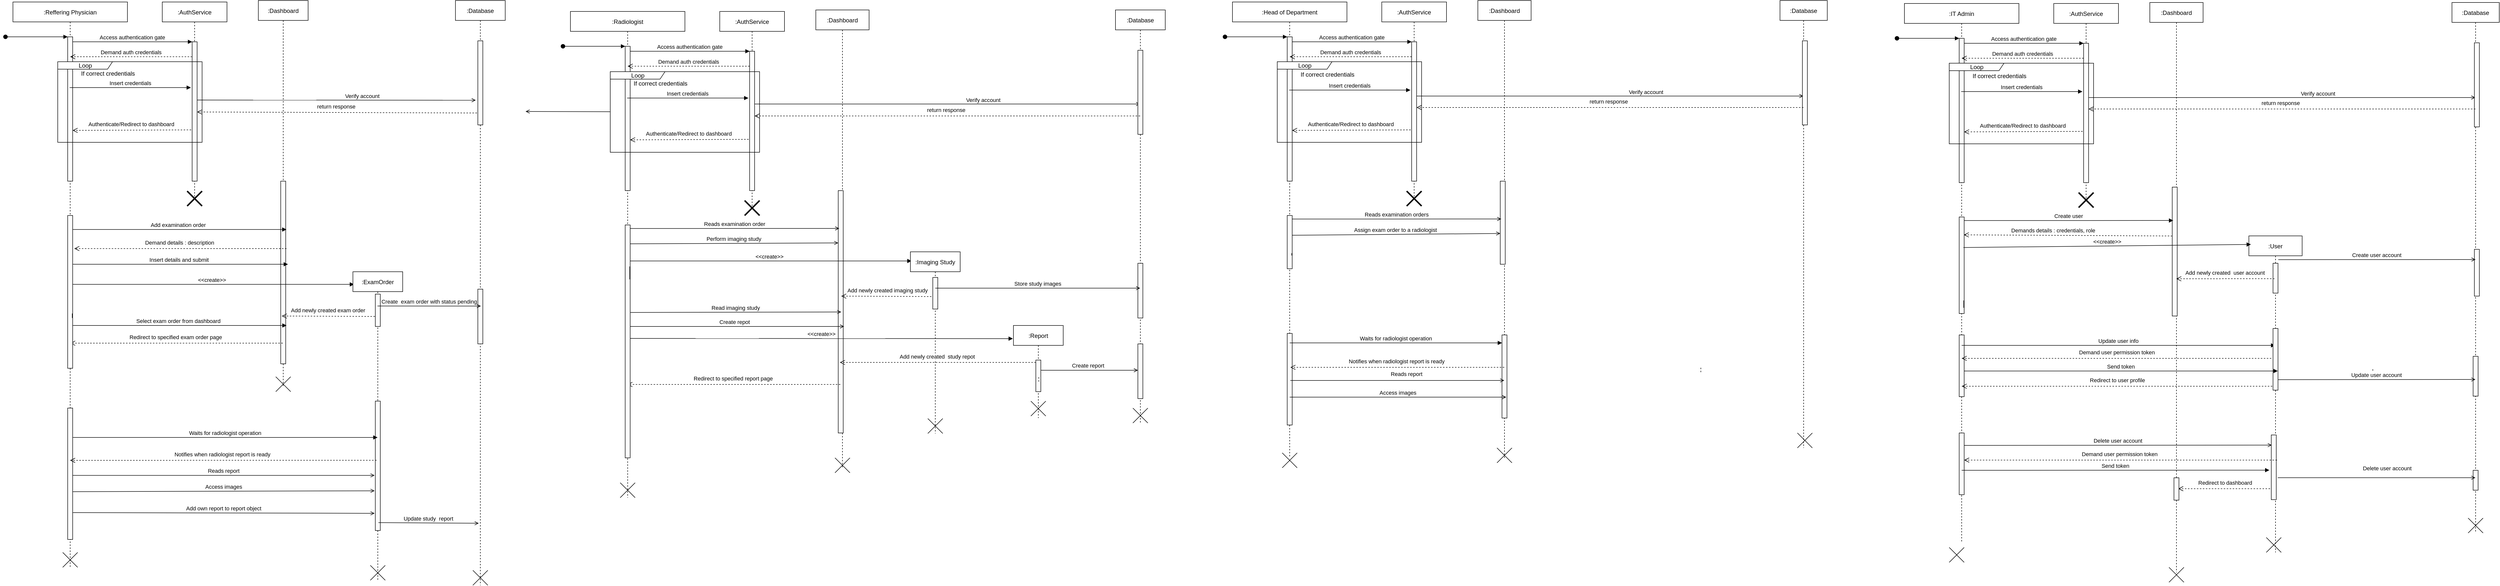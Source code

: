 <mxfile>
    <diagram id="kgpKYQtTHZ0yAKxKKP6v" name="Page-1">
        <mxGraphModel dx="2440" dy="694" grid="1" gridSize="10" guides="1" tooltips="1" connect="1" arrows="1" fold="1" page="1" pageScale="1" pageWidth="1200" pageHeight="1920" math="0" shadow="0">
            <root>
                <mxCell id="0"/>
                <mxCell id="1" parent="0"/>
                <mxCell id="63" value=":Reffering Physician" style="shape=umlLifeline;perimeter=lifelinePerimeter;container=1;collapsible=0;recursiveResize=0;rounded=0;shadow=0;strokeWidth=1;" parent="1" vertex="1">
                    <mxGeometry x="-1160" y="84" width="230" height="1136" as="geometry"/>
                </mxCell>
                <mxCell id="64" value="" style="points=[];perimeter=orthogonalPerimeter;rounded=0;shadow=0;strokeWidth=1;" parent="63" vertex="1">
                    <mxGeometry x="110" y="70" width="10" height="290" as="geometry"/>
                </mxCell>
                <mxCell id="65" value="" style="verticalAlign=bottom;startArrow=oval;endArrow=block;startSize=8;shadow=0;strokeWidth=1;" parent="63" target="64" edge="1">
                    <mxGeometry x="0.167" y="10" relative="1" as="geometry">
                        <mxPoint x="-15" y="70" as="sourcePoint"/>
                        <mxPoint as="offset"/>
                    </mxGeometry>
                </mxCell>
                <mxCell id="94" value="" style="points=[];perimeter=orthogonalPerimeter;rounded=0;shadow=0;strokeWidth=1;" parent="63" vertex="1">
                    <mxGeometry x="110" y="816" width="10" height="264" as="geometry"/>
                </mxCell>
                <mxCell id="106" value="" style="shape=umlDestroy;" parent="63" vertex="1">
                    <mxGeometry x="100" y="1106" width="30" height="30" as="geometry"/>
                </mxCell>
                <mxCell id="67" value=":AuthService" style="shape=umlLifeline;perimeter=lifelinePerimeter;container=1;collapsible=0;recursiveResize=0;rounded=0;shadow=0;strokeWidth=1;" parent="1" vertex="1">
                    <mxGeometry x="-860" y="84" width="130" height="400" as="geometry"/>
                </mxCell>
                <mxCell id="68" value="" style="points=[];perimeter=orthogonalPerimeter;rounded=0;shadow=0;strokeWidth=1;" parent="67" vertex="1">
                    <mxGeometry x="60" y="80" width="10" height="280" as="geometry"/>
                </mxCell>
                <mxCell id="69" value="Demand auth credentials" style="verticalAlign=bottom;endArrow=open;dashed=1;endSize=8;exitX=0;exitY=0.95;shadow=0;strokeWidth=1;" parent="67" target="63" edge="1">
                    <mxGeometry relative="1" as="geometry">
                        <mxPoint x="-115" y="110.0" as="targetPoint"/>
                        <mxPoint x="60" y="110.0" as="sourcePoint"/>
                    </mxGeometry>
                </mxCell>
                <mxCell id="70" value="Loop" style="shape=umlFrame;tabWidth=110;tabHeight=30;tabPosition=left;html=1;boundedLbl=1;labelInHeader=1;width=110;height=15;" parent="67" vertex="1">
                    <mxGeometry x="-210" y="120" width="290" height="162" as="geometry"/>
                </mxCell>
                <mxCell id="71" value="If correct credentials" style="text" parent="70" vertex="1">
                    <mxGeometry width="100" height="20" relative="1" as="geometry">
                        <mxPoint x="45" y="10" as="offset"/>
                    </mxGeometry>
                </mxCell>
                <mxCell id="72" value="" style="shape=umlDestroy;whiteSpace=wrap;html=1;strokeWidth=3;" parent="67" vertex="1">
                    <mxGeometry x="50" y="380" width="30" height="30" as="geometry"/>
                </mxCell>
                <mxCell id="73" value="Access authentication gate" style="verticalAlign=bottom;endArrow=block;entryX=0;entryY=0;shadow=0;strokeWidth=1;" parent="1" source="64" target="68" edge="1">
                    <mxGeometry relative="1" as="geometry">
                        <mxPoint x="-875" y="164" as="sourcePoint"/>
                    </mxGeometry>
                </mxCell>
                <mxCell id="74" value="Authenticate/Redirect to dashboard" style="verticalAlign=bottom;endArrow=open;dashed=1;endSize=8;exitX=0;exitY=0.95;shadow=0;strokeWidth=1;entryX=0.103;entryY=0.75;entryDx=0;entryDy=0;entryPerimeter=0;" parent="1" edge="1">
                    <mxGeometry x="0.006" y="-3" relative="1" as="geometry">
                        <mxPoint x="-1040.13" y="342" as="targetPoint"/>
                        <mxPoint x="-802" y="341.0" as="sourcePoint"/>
                        <mxPoint as="offset"/>
                    </mxGeometry>
                </mxCell>
                <mxCell id="75" value="Verify account" style="verticalAlign=bottom;endArrow=open;shadow=0;strokeWidth=1;endFill=0;entryX=0.407;entryY=0.145;entryDx=0;entryDy=0;entryPerimeter=0;" parent="1" edge="1">
                    <mxGeometry x="0.187" y="-1" relative="1" as="geometry">
                        <mxPoint x="-790" y="281.0" as="sourcePoint"/>
                        <mxPoint x="-230.3" y="281.375" as="targetPoint"/>
                        <mxPoint as="offset"/>
                    </mxGeometry>
                </mxCell>
                <mxCell id="76" value=":Dashboard" style="shape=umlLifeline;perimeter=lifelinePerimeter;container=1;collapsible=0;recursiveResize=0;rounded=0;shadow=0;strokeWidth=1;" parent="1" vertex="1">
                    <mxGeometry x="-667" y="81" width="100" height="774" as="geometry"/>
                </mxCell>
                <mxCell id="77" value="" style="points=[];perimeter=orthogonalPerimeter;rounded=0;shadow=0;strokeWidth=1;" parent="76" vertex="1">
                    <mxGeometry x="45" y="363" width="10" height="367" as="geometry"/>
                </mxCell>
                <mxCell id="78" value="" style="shape=umlDestroy;" parent="76" vertex="1">
                    <mxGeometry x="35" y="756" width="30" height="30" as="geometry"/>
                </mxCell>
                <mxCell id="79" value="Add examination order" style="verticalAlign=bottom;endArrow=block;shadow=0;strokeWidth=1;exitX=0.518;exitY=0.551;exitDx=0;exitDy=0;exitPerimeter=0;startArrow=none;" parent="1" edge="1">
                    <mxGeometry relative="1" as="geometry">
                        <mxPoint x="-1044.82" y="541.157" as="sourcePoint"/>
                        <mxPoint x="-610.5" y="541.157" as="targetPoint"/>
                    </mxGeometry>
                </mxCell>
                <mxCell id="80" value="Demand details : description" style="verticalAlign=bottom;endArrow=open;dashed=1;endSize=8;shadow=0;strokeWidth=1;entryX=0.536;entryY=0.627;entryDx=0;entryDy=0;entryPerimeter=0;" parent="1" edge="1">
                    <mxGeometry x="0.006" y="-3" relative="1" as="geometry">
                        <mxPoint x="-1036.72" y="579.49" as="targetPoint"/>
                        <mxPoint x="-610.5" y="579.49" as="sourcePoint"/>
                        <mxPoint as="offset"/>
                    </mxGeometry>
                </mxCell>
                <mxCell id="81" value="Insert details and submit" style="verticalAlign=bottom;endArrow=block;shadow=0;strokeWidth=1;" parent="1" edge="1">
                    <mxGeometry relative="1" as="geometry">
                        <mxPoint x="-1044.611" y="611" as="sourcePoint"/>
                        <mxPoint x="-607.5" y="611" as="targetPoint"/>
                    </mxGeometry>
                </mxCell>
                <mxCell id="82" value="Add newly created exam order" style="verticalAlign=bottom;endArrow=open;dashed=1;endSize=8;shadow=0;strokeWidth=1;exitX=0.442;exitY=0.116;exitDx=0;exitDy=0;exitPerimeter=0;" parent="1" edge="1">
                    <mxGeometry x="0.006" y="-3" relative="1" as="geometry">
                        <mxPoint x="-620" y="715" as="targetPoint"/>
                        <mxPoint x="-432.8" y="715.92" as="sourcePoint"/>
                        <mxPoint as="offset"/>
                    </mxGeometry>
                </mxCell>
                <mxCell id="84" value="&lt;&lt;create&gt;&gt;" style="verticalAlign=bottom;endArrow=block;shadow=0;strokeWidth=1;entryX=0.023;entryY=0.041;entryDx=0;entryDy=0;entryPerimeter=0;" parent="1" source="63" target="91" edge="1">
                    <mxGeometry relative="1" as="geometry">
                        <mxPoint x="-1010" y="652" as="sourcePoint"/>
                        <mxPoint x="-539.4" y="651.552" as="targetPoint"/>
                    </mxGeometry>
                </mxCell>
                <mxCell id="85" value="Select exam order from dashboard" style="verticalAlign=bottom;endArrow=block;shadow=0;strokeWidth=1;" parent="1" source="63" edge="1">
                    <mxGeometry relative="1" as="geometry">
                        <mxPoint x="-979.75" y="734" as="sourcePoint"/>
                        <mxPoint x="-610.25" y="734" as="targetPoint"/>
                    </mxGeometry>
                </mxCell>
                <mxCell id="87" value="Redirect to specified exam order page" style="verticalAlign=bottom;endArrow=open;dashed=1;endSize=8;shadow=0;strokeWidth=1;exitX=0.417;exitY=0.887;exitDx=0;exitDy=0;exitPerimeter=0;" parent="1" source="77" target="63" edge="1">
                    <mxGeometry x="0.006" y="-3" relative="1" as="geometry">
                        <mxPoint x="-984.95" y="771" as="targetPoint"/>
                        <mxPoint x="-609.05" y="771" as="sourcePoint"/>
                        <mxPoint as="offset"/>
                    </mxGeometry>
                </mxCell>
                <mxCell id="88" value="Insert credentials" style="verticalAlign=bottom;endArrow=block;entryX=0;entryY=0;shadow=0;strokeWidth=1;" parent="1" edge="1">
                    <mxGeometry relative="1" as="geometry">
                        <mxPoint x="-1046.038" y="255.998" as="sourcePoint"/>
                        <mxPoint x="-802.5" y="255.998" as="targetPoint"/>
                    </mxGeometry>
                </mxCell>
                <mxCell id="66" value="" style="points=[];perimeter=orthogonalPerimeter;rounded=0;shadow=0;strokeWidth=1;" parent="1" vertex="1">
                    <mxGeometry x="-1050" y="513" width="10" height="307" as="geometry"/>
                </mxCell>
                <mxCell id="90" value="" style="verticalAlign=bottom;endArrow=none;shadow=0;strokeWidth=1;exitX=0.518;exitY=0.551;exitDx=0;exitDy=0;exitPerimeter=0;" parent="1" source="63" target="66" edge="1">
                    <mxGeometry relative="1" as="geometry">
                        <mxPoint x="-1040.86" y="563.37" as="sourcePoint"/>
                        <mxPoint x="-610.5" y="563.37" as="targetPoint"/>
                    </mxGeometry>
                </mxCell>
                <mxCell id="91" value=":ExamOrder" style="shape=umlLifeline;perimeter=lifelinePerimeter;container=1;collapsible=0;recursiveResize=0;rounded=0;shadow=0;strokeWidth=1;" parent="1" vertex="1">
                    <mxGeometry x="-477" y="626" width="100" height="620" as="geometry"/>
                </mxCell>
                <mxCell id="92" value="" style="points=[];perimeter=orthogonalPerimeter;rounded=0;shadow=0;strokeWidth=1;" parent="91" vertex="1">
                    <mxGeometry x="45" y="260" width="10" height="260" as="geometry"/>
                </mxCell>
                <mxCell id="93" value="" style="shape=umlDestroy;" parent="91" vertex="1">
                    <mxGeometry x="35" y="590" width="30" height="30" as="geometry"/>
                </mxCell>
                <mxCell id="171" value="" style="points=[];perimeter=orthogonalPerimeter;rounded=0;shadow=0;strokeWidth=1;" parent="91" vertex="1">
                    <mxGeometry x="45" y="45" width="10" height="65" as="geometry"/>
                </mxCell>
                <mxCell id="95" value="Waits for radiologist operation" style="verticalAlign=bottom;endArrow=block;shadow=0;strokeWidth=1;" parent="1" target="91" edge="1">
                    <mxGeometry relative="1" as="geometry">
                        <mxPoint x="-1040.001" y="959" as="sourcePoint"/>
                        <mxPoint x="-602.89" y="959" as="targetPoint"/>
                    </mxGeometry>
                </mxCell>
                <mxCell id="96" value="Notifies when radiologist report is ready" style="verticalAlign=bottom;endArrow=open;dashed=1;endSize=8;shadow=0;strokeWidth=1;exitX=0.474;exitY=0.611;exitDx=0;exitDy=0;exitPerimeter=0;" parent="1" source="91" edge="1">
                    <mxGeometry x="0.006" y="-3" relative="1" as="geometry">
                        <mxPoint x="-1045.167" y="1005" as="targetPoint"/>
                        <mxPoint x="-490.5" y="1005" as="sourcePoint"/>
                        <mxPoint as="offset"/>
                    </mxGeometry>
                </mxCell>
                <mxCell id="97" value="Access images" style="verticalAlign=bottom;endArrow=open;shadow=0;strokeWidth=1;endFill=0;entryX=0.435;entryY=0.71;entryDx=0;entryDy=0;entryPerimeter=0;" parent="1" target="91" edge="1">
                    <mxGeometry relative="1" as="geometry">
                        <mxPoint x="-1040.001" y="1068" as="sourcePoint"/>
                        <mxPoint x="-490.5" y="1068" as="targetPoint"/>
                    </mxGeometry>
                </mxCell>
                <mxCell id="99" value="Reads report" style="verticalAlign=bottom;endArrow=open;shadow=0;strokeWidth=1;endFill=0;entryX=0.435;entryY=0.66;entryDx=0;entryDy=0;entryPerimeter=0;" parent="1" source="94" target="91" edge="1">
                    <mxGeometry relative="1" as="geometry">
                        <mxPoint x="-1035.001" y="1038" as="sourcePoint"/>
                        <mxPoint x="-485" y="1038" as="targetPoint"/>
                    </mxGeometry>
                </mxCell>
                <mxCell id="104" value="Add own report to report object" style="verticalAlign=bottom;endArrow=open;shadow=0;strokeWidth=1;endFill=0;entryX=0.435;entryY=0.783;entryDx=0;entryDy=0;entryPerimeter=0;" parent="1" target="91" edge="1">
                    <mxGeometry relative="1" as="geometry">
                        <mxPoint x="-1040" y="1110" as="sourcePoint"/>
                        <mxPoint x="-485" y="1110" as="targetPoint"/>
                    </mxGeometry>
                </mxCell>
                <mxCell id="107" value=":Database" style="shape=umlLifeline;perimeter=lifelinePerimeter;container=1;collapsible=0;recursiveResize=0;rounded=0;shadow=0;strokeWidth=1;" parent="1" vertex="1">
                    <mxGeometry x="-271" y="81" width="100" height="1175" as="geometry"/>
                </mxCell>
                <mxCell id="108" value="" style="points=[];perimeter=orthogonalPerimeter;rounded=0;shadow=0;strokeWidth=1;" parent="107" vertex="1">
                    <mxGeometry x="45" y="81" width="10" height="169" as="geometry"/>
                </mxCell>
                <mxCell id="110" value="" style="points=[];perimeter=orthogonalPerimeter;rounded=0;shadow=0;strokeWidth=1;" parent="107" vertex="1">
                    <mxGeometry x="45" y="580" width="10" height="110" as="geometry"/>
                </mxCell>
                <mxCell id="114" value="" style="shape=umlDestroy;" parent="107" vertex="1">
                    <mxGeometry x="35" y="1145" width="30" height="30" as="geometry"/>
                </mxCell>
                <mxCell id="109" value="return response" style="verticalAlign=bottom;endArrow=open;dashed=1;endSize=8;shadow=0;strokeWidth=1;exitX=0.431;exitY=0.166;exitDx=0;exitDy=0;exitPerimeter=0;" parent="1" edge="1">
                    <mxGeometry x="0.006" y="-3" relative="1" as="geometry">
                        <mxPoint x="-790" y="305" as="targetPoint"/>
                        <mxPoint x="-227.9" y="307.05" as="sourcePoint"/>
                        <mxPoint as="offset"/>
                    </mxGeometry>
                </mxCell>
                <mxCell id="111" value="Create  exam order with status pending" style="verticalAlign=bottom;endArrow=open;shadow=0;strokeWidth=1;startArrow=none;exitX=0.494;exitY=0.182;exitDx=0;exitDy=0;exitPerimeter=0;endFill=0;" parent="1" edge="1">
                    <mxGeometry relative="1" as="geometry">
                        <mxPoint x="-427.6" y="694.84" as="sourcePoint"/>
                        <mxPoint x="-220" y="695" as="targetPoint"/>
                    </mxGeometry>
                </mxCell>
                <mxCell id="113" value="Update study  report" style="verticalAlign=bottom;endArrow=open;shadow=0;strokeWidth=1;startArrow=none;exitX=0.632;exitY=0.939;exitDx=0;exitDy=0;exitPerimeter=0;endFill=0;entryX=0.467;entryY=0.894;entryDx=0;entryDy=0;entryPerimeter=0;" parent="1" source="92" target="107" edge="1">
                    <mxGeometry relative="1" as="geometry">
                        <mxPoint x="-420.0" y="1130" as="sourcePoint"/>
                        <mxPoint x="-212.4" y="1130.16" as="targetPoint"/>
                    </mxGeometry>
                </mxCell>
                <mxCell id="115" value=":Radiologist" style="shape=umlLifeline;perimeter=lifelinePerimeter;container=1;collapsible=0;recursiveResize=0;rounded=0;shadow=0;strokeWidth=1;" parent="1" vertex="1">
                    <mxGeometry x="-40" y="103" width="230" height="977" as="geometry"/>
                </mxCell>
                <mxCell id="116" value="" style="points=[];perimeter=orthogonalPerimeter;rounded=0;shadow=0;strokeWidth=1;" parent="115" vertex="1">
                    <mxGeometry x="110" y="70" width="10" height="290" as="geometry"/>
                </mxCell>
                <mxCell id="117" value="" style="verticalAlign=bottom;startArrow=oval;endArrow=block;startSize=8;shadow=0;strokeWidth=1;" parent="115" target="116" edge="1">
                    <mxGeometry x="0.167" y="10" relative="1" as="geometry">
                        <mxPoint x="-15" y="70" as="sourcePoint"/>
                        <mxPoint as="offset"/>
                    </mxGeometry>
                </mxCell>
                <mxCell id="119" value="" style="shape=umlDestroy;" parent="115" vertex="1">
                    <mxGeometry x="100" y="947" width="30" height="30" as="geometry"/>
                </mxCell>
                <mxCell id="120" value=":AuthService" style="shape=umlLifeline;perimeter=lifelinePerimeter;container=1;collapsible=0;recursiveResize=0;rounded=0;shadow=0;strokeWidth=1;" parent="1" vertex="1">
                    <mxGeometry x="260" y="103" width="130" height="400" as="geometry"/>
                </mxCell>
                <mxCell id="121" value="" style="points=[];perimeter=orthogonalPerimeter;rounded=0;shadow=0;strokeWidth=1;" parent="120" vertex="1">
                    <mxGeometry x="60" y="80" width="10" height="280" as="geometry"/>
                </mxCell>
                <mxCell id="122" value="Demand auth credentials" style="verticalAlign=bottom;endArrow=open;dashed=1;endSize=8;exitX=0;exitY=0.95;shadow=0;strokeWidth=1;" parent="120" target="115" edge="1">
                    <mxGeometry relative="1" as="geometry">
                        <mxPoint x="-115" y="110.0" as="targetPoint"/>
                        <mxPoint x="60" y="110.0" as="sourcePoint"/>
                    </mxGeometry>
                </mxCell>
                <mxCell id="123" value="Loop" style="shape=umlFrame;tabWidth=110;tabHeight=30;tabPosition=left;html=1;boundedLbl=1;labelInHeader=1;width=110;height=15;" parent="120" vertex="1">
                    <mxGeometry x="-220" y="121" width="300" height="162" as="geometry"/>
                </mxCell>
                <mxCell id="124" value="If correct credentials" style="text" parent="123" vertex="1">
                    <mxGeometry width="100" height="20" relative="1" as="geometry">
                        <mxPoint x="45" y="10" as="offset"/>
                    </mxGeometry>
                </mxCell>
                <mxCell id="125" value="" style="shape=umlDestroy;whiteSpace=wrap;html=1;strokeWidth=3;" parent="120" vertex="1">
                    <mxGeometry x="50" y="380" width="30" height="30" as="geometry"/>
                </mxCell>
                <mxCell id="126" value="Access authentication gate" style="verticalAlign=bottom;endArrow=block;entryX=0;entryY=0;shadow=0;strokeWidth=1;" parent="1" source="116" target="121" edge="1">
                    <mxGeometry relative="1" as="geometry">
                        <mxPoint x="245" y="183" as="sourcePoint"/>
                    </mxGeometry>
                </mxCell>
                <mxCell id="127" value="Authenticate/Redirect to dashboard" style="verticalAlign=bottom;endArrow=open;dashed=1;endSize=8;exitX=0;exitY=0.95;shadow=0;strokeWidth=1;entryX=0.103;entryY=0.75;entryDx=0;entryDy=0;entryPerimeter=0;" parent="1" edge="1">
                    <mxGeometry x="0.006" y="-3" relative="1" as="geometry">
                        <mxPoint x="79.87" y="361" as="targetPoint"/>
                        <mxPoint x="318" y="360.0" as="sourcePoint"/>
                        <mxPoint as="offset"/>
                    </mxGeometry>
                </mxCell>
                <mxCell id="128" value="Verify account" style="verticalAlign=bottom;endArrow=open;shadow=0;strokeWidth=1;endFill=0;" parent="1" edge="1">
                    <mxGeometry x="0.187" y="-1" relative="1" as="geometry">
                        <mxPoint x="330" y="289.0" as="sourcePoint"/>
                        <mxPoint x="1104.5" y="289.0" as="targetPoint"/>
                        <mxPoint as="offset"/>
                    </mxGeometry>
                </mxCell>
                <mxCell id="129" value=":Dashboard" style="shape=umlLifeline;perimeter=lifelinePerimeter;container=1;collapsible=0;recursiveResize=0;rounded=0;shadow=0;strokeWidth=1;" parent="1" vertex="1">
                    <mxGeometry x="453" y="100" width="107" height="920" as="geometry"/>
                </mxCell>
                <mxCell id="130" value="" style="points=[];perimeter=orthogonalPerimeter;rounded=0;shadow=0;strokeWidth=1;" parent="129" vertex="1">
                    <mxGeometry x="45" y="363" width="10" height="487" as="geometry"/>
                </mxCell>
                <mxCell id="157" value="Perform imaging study" style="verticalAlign=bottom;endArrow=open;shadow=0;strokeWidth=1;exitX=0.847;exitY=0.081;exitDx=0;exitDy=0;exitPerimeter=0;startArrow=none;endFill=0;" parent="129" source="140" edge="1">
                    <mxGeometry relative="1" as="geometry">
                        <mxPoint x="-389.32" y="468.157" as="sourcePoint"/>
                        <mxPoint x="45" y="468.157" as="targetPoint"/>
                    </mxGeometry>
                </mxCell>
                <mxCell id="132" value="Reads examination order" style="verticalAlign=bottom;endArrow=open;shadow=0;strokeWidth=1;exitX=0.518;exitY=0.551;exitDx=0;exitDy=0;exitPerimeter=0;startArrow=none;endFill=0;" parent="1" edge="1">
                    <mxGeometry relative="1" as="geometry">
                        <mxPoint x="80.0" y="539.157" as="sourcePoint"/>
                        <mxPoint x="500" y="539" as="targetPoint"/>
                    </mxGeometry>
                </mxCell>
                <mxCell id="134" value="Read imaging study" style="verticalAlign=bottom;endArrow=open;shadow=0;strokeWidth=1;entryX=0.51;entryY=0.695;entryDx=0;entryDy=0;entryPerimeter=0;exitX=1.067;exitY=0.348;exitDx=0;exitDy=0;exitPerimeter=0;endFill=0;" parent="1" edge="1">
                    <mxGeometry relative="1" as="geometry">
                        <mxPoint x="80.67" y="707.836" as="sourcePoint"/>
                        <mxPoint x="504.0" y="706.93" as="targetPoint"/>
                    </mxGeometry>
                </mxCell>
                <mxCell id="135" value="Add newly created imaging study" style="verticalAlign=bottom;endArrow=open;dashed=1;endSize=8;shadow=0;strokeWidth=1;exitX=0.442;exitY=0.116;exitDx=0;exitDy=0;exitPerimeter=0;" parent="1" edge="1">
                    <mxGeometry x="0.006" y="-3" relative="1" as="geometry">
                        <mxPoint x="504" y="675" as="targetPoint"/>
                        <mxPoint x="691.2" y="675.92" as="sourcePoint"/>
                        <mxPoint as="offset"/>
                    </mxGeometry>
                </mxCell>
                <mxCell id="136" value="&lt;&lt;create&gt;&gt;" style="verticalAlign=bottom;endArrow=block;shadow=0;strokeWidth=1;entryX=0.023;entryY=0.041;entryDx=0;entryDy=0;entryPerimeter=0;" parent="1" edge="1">
                    <mxGeometry relative="1" as="geometry">
                        <mxPoint x="74.5" y="604.42" as="sourcePoint"/>
                        <mxPoint x="645.3" y="604.42" as="targetPoint"/>
                    </mxGeometry>
                </mxCell>
                <mxCell id="137" value="Create repot" style="verticalAlign=bottom;endArrow=open;shadow=0;strokeWidth=1;endFill=0;" parent="1" edge="1">
                    <mxGeometry relative="1" as="geometry">
                        <mxPoint x="70" y="736" as="sourcePoint"/>
                        <mxPoint x="509.75" y="736" as="targetPoint"/>
                    </mxGeometry>
                </mxCell>
                <mxCell id="138" value="Redirect to specified report page" style="verticalAlign=bottom;endArrow=open;dashed=1;endSize=8;shadow=0;strokeWidth=1;exitX=0.417;exitY=0.887;exitDx=0;exitDy=0;exitPerimeter=0;" parent="1" edge="1">
                    <mxGeometry x="0.006" y="-3" relative="1" as="geometry">
                        <mxPoint x="74.324" y="852.529" as="targetPoint"/>
                        <mxPoint x="502.17" y="852.529" as="sourcePoint"/>
                        <mxPoint as="offset"/>
                    </mxGeometry>
                </mxCell>
                <mxCell id="139" value="Insert credentials" style="verticalAlign=bottom;endArrow=block;entryX=0;entryY=0;shadow=0;strokeWidth=1;" parent="1" edge="1">
                    <mxGeometry relative="1" as="geometry">
                        <mxPoint x="74.071" y="276.998" as="sourcePoint"/>
                        <mxPoint x="317.5" y="276.998" as="targetPoint"/>
                    </mxGeometry>
                </mxCell>
                <mxCell id="140" value="" style="points=[];perimeter=orthogonalPerimeter;rounded=0;shadow=0;strokeWidth=1;" parent="1" vertex="1">
                    <mxGeometry x="70" y="532" width="10" height="468" as="geometry"/>
                </mxCell>
                <mxCell id="141" value="" style="verticalAlign=bottom;endArrow=none;shadow=0;strokeWidth=1;exitX=0.518;exitY=0.551;exitDx=0;exitDy=0;exitPerimeter=0;" parent="1" source="115" target="140" edge="1">
                    <mxGeometry relative="1" as="geometry">
                        <mxPoint x="79.14" y="582.37" as="sourcePoint"/>
                        <mxPoint x="509.5" y="582.37" as="targetPoint"/>
                    </mxGeometry>
                </mxCell>
                <mxCell id="142" value=":Imaging Study" style="shape=umlLifeline;perimeter=lifelinePerimeter;container=1;collapsible=0;recursiveResize=0;rounded=0;shadow=0;strokeWidth=1;" parent="1" vertex="1">
                    <mxGeometry x="643" y="586" width="100" height="365" as="geometry"/>
                </mxCell>
                <mxCell id="172" value="" style="points=[];perimeter=orthogonalPerimeter;rounded=0;shadow=0;strokeWidth=1;" parent="142" vertex="1">
                    <mxGeometry x="45" y="51.5" width="10" height="63.5" as="geometry"/>
                </mxCell>
                <mxCell id="177" value="" style="shape=umlDestroy;" parent="142" vertex="1">
                    <mxGeometry x="35" y="335" width="30" height="30" as="geometry"/>
                </mxCell>
                <mxCell id="150" value=":Database" style="shape=umlLifeline;perimeter=lifelinePerimeter;container=1;collapsible=0;recursiveResize=0;rounded=0;shadow=0;strokeWidth=1;" parent="1" vertex="1">
                    <mxGeometry x="1055" y="100" width="100" height="830" as="geometry"/>
                </mxCell>
                <mxCell id="151" value="" style="points=[];perimeter=orthogonalPerimeter;rounded=0;shadow=0;strokeWidth=1;" parent="150" vertex="1">
                    <mxGeometry x="45" y="81" width="10" height="169" as="geometry"/>
                </mxCell>
                <mxCell id="152" value="" style="points=[];perimeter=orthogonalPerimeter;rounded=0;shadow=0;strokeWidth=1;" parent="150" vertex="1">
                    <mxGeometry x="45" y="509" width="10" height="110" as="geometry"/>
                </mxCell>
                <mxCell id="153" value="" style="shape=umlDestroy;" parent="150" vertex="1">
                    <mxGeometry x="35" y="800" width="30" height="30" as="geometry"/>
                </mxCell>
                <mxCell id="154" value="return response" style="verticalAlign=bottom;endArrow=open;dashed=1;endSize=8;shadow=0;strokeWidth=1;" parent="1" edge="1">
                    <mxGeometry x="0.006" y="-3" relative="1" as="geometry">
                        <mxPoint x="330" y="313" as="targetPoint"/>
                        <mxPoint x="1104.5" y="313" as="sourcePoint"/>
                        <mxPoint as="offset"/>
                    </mxGeometry>
                </mxCell>
                <mxCell id="155" value="Store study images" style="verticalAlign=bottom;endArrow=open;shadow=0;strokeWidth=1;startArrow=none;endFill=0;" parent="1" target="150" edge="1">
                    <mxGeometry relative="1" as="geometry">
                        <mxPoint x="693" y="659" as="sourcePoint"/>
                        <mxPoint x="900" y="656" as="targetPoint"/>
                    </mxGeometry>
                </mxCell>
                <mxCell id="158" value=":Report" style="shape=umlLifeline;perimeter=lifelinePerimeter;container=1;collapsible=0;recursiveResize=0;rounded=0;shadow=0;strokeWidth=1;" parent="1" vertex="1">
                    <mxGeometry x="850" y="734" width="100" height="186" as="geometry"/>
                </mxCell>
                <mxCell id="160" value="" style="shape=umlDestroy;" parent="158" vertex="1">
                    <mxGeometry x="35" y="152" width="30" height="30" as="geometry"/>
                </mxCell>
                <mxCell id="161" value="&lt;&lt;create&gt;&gt;" style="verticalAlign=bottom;endArrow=block;shadow=0;strokeWidth=1;entryX=-0.012;entryY=0.033;entryDx=0;entryDy=0;entryPerimeter=0;" parent="1" edge="1">
                    <mxGeometry relative="1" as="geometry">
                        <mxPoint x="80" y="760" as="sourcePoint"/>
                        <mxPoint x="848.8" y="760.46" as="targetPoint"/>
                    </mxGeometry>
                </mxCell>
                <mxCell id="162" value="Create report" style="verticalAlign=bottom;endArrow=open;shadow=0;strokeWidth=1;startArrow=none;endFill=0;entryX=0.478;entryY=0.476;entryDx=0;entryDy=0;entryPerimeter=0;" parent="1" source="163" edge="1">
                    <mxGeometry x="1" y="-105" relative="1" as="geometry">
                        <mxPoint x="900" y="823" as="sourcePoint"/>
                        <mxPoint x="1105.2" y="823.46" as="targetPoint"/>
                        <mxPoint as="offset"/>
                    </mxGeometry>
                </mxCell>
                <mxCell id="163" value="" style="points=[];perimeter=orthogonalPerimeter;rounded=0;shadow=0;strokeWidth=1;" parent="1" vertex="1">
                    <mxGeometry x="1100" y="771" width="10" height="110" as="geometry"/>
                </mxCell>
                <mxCell id="164" value="" style="verticalAlign=bottom;endArrow=open;shadow=0;strokeWidth=1;startArrow=none;endFill=0;" parent="1" edge="1">
                    <mxGeometry relative="1" as="geometry">
                        <mxPoint x="900" y="824" as="sourcePoint"/>
                        <mxPoint x="1100" y="824" as="targetPoint"/>
                    </mxGeometry>
                </mxCell>
                <mxCell id="168" value="Add newly created  study repot" style="verticalAlign=bottom;endArrow=open;dashed=1;endSize=8;shadow=0;strokeWidth=1;startArrow=none;entryX=0.338;entryY=0.709;entryDx=0;entryDy=0;entryPerimeter=0;" parent="1" source="174" target="130" edge="1">
                    <mxGeometry x="0.006" y="-3" relative="1" as="geometry">
                        <mxPoint x="700" y="837.82" as="targetPoint"/>
                        <mxPoint x="901" y="837.82" as="sourcePoint"/>
                        <mxPoint as="offset"/>
                    </mxGeometry>
                </mxCell>
                <mxCell id="174" value="" style="points=[];perimeter=orthogonalPerimeter;rounded=0;shadow=0;strokeWidth=1;" parent="1" vertex="1">
                    <mxGeometry x="895" y="803.5" width="10" height="63.5" as="geometry"/>
                </mxCell>
                <mxCell id="175" value="" style="verticalAlign=bottom;endArrow=none;dashed=1;endSize=8;shadow=0;strokeWidth=1;" parent="1" target="174" edge="1">
                    <mxGeometry x="0.006" y="-3" relative="1" as="geometry">
                        <mxPoint x="700" y="837.82" as="targetPoint"/>
                        <mxPoint x="901" y="837.82" as="sourcePoint"/>
                        <mxPoint as="offset"/>
                    </mxGeometry>
                </mxCell>
                <mxCell id="131" value="" style="shape=umlDestroy;" parent="1" vertex="1">
                    <mxGeometry x="491.5" y="1000" width="30" height="30" as="geometry"/>
                </mxCell>
                <mxCell id="178" value=":Head of Department" style="shape=umlLifeline;perimeter=lifelinePerimeter;container=1;collapsible=0;recursiveResize=0;rounded=0;shadow=0;strokeWidth=1;" parent="1" vertex="1">
                    <mxGeometry x="1290" y="84" width="230" height="916" as="geometry"/>
                </mxCell>
                <mxCell id="179" value="" style="points=[];perimeter=orthogonalPerimeter;rounded=0;shadow=0;strokeWidth=1;" parent="178" vertex="1">
                    <mxGeometry x="110" y="70" width="10" height="290" as="geometry"/>
                </mxCell>
                <mxCell id="180" value="" style="verticalAlign=bottom;startArrow=oval;endArrow=block;startSize=8;shadow=0;strokeWidth=1;" parent="178" target="179" edge="1">
                    <mxGeometry x="0.167" y="10" relative="1" as="geometry">
                        <mxPoint x="-15" y="70" as="sourcePoint"/>
                        <mxPoint as="offset"/>
                    </mxGeometry>
                </mxCell>
                <mxCell id="229" value="" style="points=[];perimeter=orthogonalPerimeter;rounded=0;shadow=0;strokeWidth=1;" parent="178" vertex="1">
                    <mxGeometry x="110" y="666" width="10" height="184" as="geometry"/>
                </mxCell>
                <mxCell id="182" value=":AuthService" style="shape=umlLifeline;perimeter=lifelinePerimeter;container=1;collapsible=0;recursiveResize=0;rounded=0;shadow=0;strokeWidth=1;" parent="1" vertex="1">
                    <mxGeometry x="1590" y="84" width="130" height="400" as="geometry"/>
                </mxCell>
                <mxCell id="183" value="" style="points=[];perimeter=orthogonalPerimeter;rounded=0;shadow=0;strokeWidth=1;" parent="182" vertex="1">
                    <mxGeometry x="60" y="80" width="10" height="280" as="geometry"/>
                </mxCell>
                <mxCell id="184" value="Demand auth credentials" style="verticalAlign=bottom;endArrow=open;dashed=1;endSize=8;exitX=0;exitY=0.95;shadow=0;strokeWidth=1;" parent="182" target="178" edge="1">
                    <mxGeometry relative="1" as="geometry">
                        <mxPoint x="-115" y="110.0" as="targetPoint"/>
                        <mxPoint x="60" y="110.0" as="sourcePoint"/>
                    </mxGeometry>
                </mxCell>
                <mxCell id="185" value="Loop" style="shape=umlFrame;tabWidth=110;tabHeight=30;tabPosition=left;html=1;boundedLbl=1;labelInHeader=1;width=110;height=15;" parent="182" vertex="1">
                    <mxGeometry x="-210" y="120" width="290" height="162" as="geometry"/>
                </mxCell>
                <mxCell id="186" value="If correct credentials" style="text" parent="185" vertex="1">
                    <mxGeometry width="100" height="20" relative="1" as="geometry">
                        <mxPoint x="45" y="12" as="offset"/>
                    </mxGeometry>
                </mxCell>
                <mxCell id="187" value="" style="shape=umlDestroy;whiteSpace=wrap;html=1;strokeWidth=3;" parent="182" vertex="1">
                    <mxGeometry x="50" y="380" width="30" height="30" as="geometry"/>
                </mxCell>
                <mxCell id="188" value="Access authentication gate" style="verticalAlign=bottom;endArrow=block;entryX=0;entryY=0;shadow=0;strokeWidth=1;" parent="1" source="179" target="183" edge="1">
                    <mxGeometry relative="1" as="geometry">
                        <mxPoint x="1575" y="164" as="sourcePoint"/>
                    </mxGeometry>
                </mxCell>
                <mxCell id="189" value="Authenticate/Redirect to dashboard" style="verticalAlign=bottom;endArrow=open;dashed=1;endSize=8;exitX=0;exitY=0.95;shadow=0;strokeWidth=1;entryX=0.103;entryY=0.75;entryDx=0;entryDy=0;entryPerimeter=0;" parent="1" edge="1">
                    <mxGeometry x="0.006" y="-3" relative="1" as="geometry">
                        <mxPoint x="1409.87" y="342" as="targetPoint"/>
                        <mxPoint x="1648" y="341.0" as="sourcePoint"/>
                        <mxPoint as="offset"/>
                    </mxGeometry>
                </mxCell>
                <mxCell id="190" value="Verify account" style="verticalAlign=bottom;endArrow=open;shadow=0;strokeWidth=1;endFill=0;" parent="1" edge="1">
                    <mxGeometry x="0.187" y="-1" relative="1" as="geometry">
                        <mxPoint x="1660" y="273.0" as="sourcePoint"/>
                        <mxPoint x="2437" y="273.0" as="targetPoint"/>
                        <mxPoint as="offset"/>
                    </mxGeometry>
                </mxCell>
                <mxCell id="191" value=":Dashboard" style="shape=umlLifeline;perimeter=lifelinePerimeter;container=1;collapsible=0;recursiveResize=0;rounded=0;shadow=0;strokeWidth=1;" parent="1" vertex="1">
                    <mxGeometry x="1783" y="81" width="107" height="919" as="geometry"/>
                </mxCell>
                <mxCell id="192" value="" style="points=[];perimeter=orthogonalPerimeter;rounded=0;shadow=0;strokeWidth=1;" parent="191" vertex="1">
                    <mxGeometry x="45" y="363" width="10" height="167" as="geometry"/>
                </mxCell>
                <mxCell id="193" value="Assign exam order to a radiologist" style="verticalAlign=bottom;endArrow=open;shadow=0;strokeWidth=1;exitX=0.766;exitY=0.371;exitDx=0;exitDy=0;exitPerimeter=0;startArrow=none;endFill=0;" parent="191" source="201" edge="1">
                    <mxGeometry relative="1" as="geometry">
                        <mxPoint x="-389.32" y="468.157" as="sourcePoint"/>
                        <mxPoint x="45" y="468.157" as="targetPoint"/>
                    </mxGeometry>
                </mxCell>
                <mxCell id="278" value="" style="points=[];perimeter=orthogonalPerimeter;rounded=0;shadow=0;strokeWidth=1;" vertex="1" parent="191">
                    <mxGeometry x="48.5" y="672" width="10" height="167" as="geometry"/>
                </mxCell>
                <mxCell id="224" value="Waits for radiologist operation" style="verticalAlign=bottom;endArrow=block;shadow=0;strokeWidth=1;" parent="191" edge="1" source="178">
                    <mxGeometry relative="1" as="geometry">
                        <mxPoint x="-346.5" y="679" as="sourcePoint"/>
                        <mxPoint x="48.5" y="688" as="targetPoint"/>
                    </mxGeometry>
                </mxCell>
                <mxCell id="194" value="Reads examination orders" style="verticalAlign=bottom;endArrow=open;shadow=0;strokeWidth=1;exitX=0.518;exitY=0.551;exitDx=0;exitDy=0;exitPerimeter=0;startArrow=none;endFill=0;" parent="1" edge="1">
                    <mxGeometry relative="1" as="geometry">
                        <mxPoint x="1410.0" y="520.157" as="sourcePoint"/>
                        <mxPoint x="1830" y="520" as="targetPoint"/>
                    </mxGeometry>
                </mxCell>
                <mxCell id="200" value="Insert credentials" style="verticalAlign=bottom;endArrow=block;entryX=0;entryY=0;shadow=0;strokeWidth=1;" parent="1" edge="1">
                    <mxGeometry relative="1" as="geometry">
                        <mxPoint x="1404.071" y="260.998" as="sourcePoint"/>
                        <mxPoint x="1647.5" y="260.998" as="targetPoint"/>
                    </mxGeometry>
                </mxCell>
                <mxCell id="201" value="" style="points=[];perimeter=orthogonalPerimeter;rounded=0;shadow=0;strokeWidth=1;" parent="1" vertex="1">
                    <mxGeometry x="1400" y="513" width="10" height="107" as="geometry"/>
                </mxCell>
                <mxCell id="202" value="" style="verticalAlign=bottom;endArrow=none;shadow=0;strokeWidth=1;exitX=0.518;exitY=0.551;exitDx=0;exitDy=0;exitPerimeter=0;" parent="1" source="178" target="201" edge="1">
                    <mxGeometry relative="1" as="geometry">
                        <mxPoint x="1409.14" y="563.37" as="sourcePoint"/>
                        <mxPoint x="1839.5" y="563.37" as="targetPoint"/>
                    </mxGeometry>
                </mxCell>
                <mxCell id="206" value=":Database" style="shape=umlLifeline;perimeter=lifelinePerimeter;container=1;collapsible=0;recursiveResize=0;rounded=0;shadow=0;strokeWidth=1;" parent="1" vertex="1">
                    <mxGeometry x="2390" y="81" width="95" height="899" as="geometry"/>
                </mxCell>
                <mxCell id="207" value="" style="points=[];perimeter=orthogonalPerimeter;rounded=0;shadow=0;strokeWidth=1;" parent="206" vertex="1">
                    <mxGeometry x="45" y="81" width="10" height="169" as="geometry"/>
                </mxCell>
                <mxCell id="209" value="" style="shape=umlDestroy;" parent="206" vertex="1">
                    <mxGeometry x="35" y="869" width="30" height="30" as="geometry"/>
                </mxCell>
                <mxCell id="210" value="return response" style="verticalAlign=bottom;endArrow=open;dashed=1;endSize=8;shadow=0;strokeWidth=1;" parent="1" edge="1">
                    <mxGeometry x="0.006" y="-3" relative="1" as="geometry">
                        <mxPoint x="1660" y="296" as="targetPoint"/>
                        <mxPoint x="2437" y="296" as="sourcePoint"/>
                        <mxPoint as="offset"/>
                    </mxGeometry>
                </mxCell>
                <mxCell id="220" value="" style="verticalAlign=bottom;endArrow=none;dashed=1;endSize=8;shadow=0;strokeWidth=1;" parent="1" edge="1">
                    <mxGeometry x="0.006" y="-3" relative="1" as="geometry">
                        <mxPoint x="2231" y="829.1" as="targetPoint"/>
                        <mxPoint x="2231.0" y="818.82" as="sourcePoint"/>
                        <mxPoint as="offset"/>
                    </mxGeometry>
                </mxCell>
                <mxCell id="225" value="Notifies when radiologist report is ready" style="verticalAlign=bottom;endArrow=open;dashed=1;endSize=8;shadow=0;strokeWidth=1;entryX=0.645;entryY=0.37;entryDx=0;entryDy=0;entryPerimeter=0;" parent="1" target="229" edge="1" source="191">
                    <mxGeometry x="0.006" y="-3" relative="1" as="geometry">
                        <mxPoint x="1414.833" y="817.0" as="targetPoint"/>
                        <mxPoint x="1800" y="818" as="sourcePoint"/>
                        <mxPoint as="offset"/>
                    </mxGeometry>
                </mxCell>
                <mxCell id="226" value="Access images" style="verticalAlign=bottom;endArrow=open;shadow=0;strokeWidth=1;endFill=0;" parent="1" edge="1">
                    <mxGeometry relative="1" as="geometry">
                        <mxPoint x="1405" y="878" as="sourcePoint"/>
                        <mxPoint x="1840" y="878" as="targetPoint"/>
                    </mxGeometry>
                </mxCell>
                <mxCell id="227" value="Reads report" style="verticalAlign=bottom;endArrow=open;shadow=0;strokeWidth=1;endFill=0;startArrow=none;exitX=0.506;exitY=0.828;exitDx=0;exitDy=0;exitPerimeter=0;" parent="1" edge="1">
                    <mxGeometry x="0.088" y="4" relative="1" as="geometry">
                        <mxPoint x="1406.38" y="844.448" as="sourcePoint"/>
                        <mxPoint x="1836" y="844.448" as="targetPoint"/>
                        <mxPoint as="offset"/>
                    </mxGeometry>
                </mxCell>
                <mxCell id="181" value="" style="shape=umlDestroy;" parent="1" vertex="1">
                    <mxGeometry x="1390" y="990" width="30" height="30" as="geometry"/>
                </mxCell>
                <mxCell id="221" value="" style="shape=umlDestroy;" parent="1" vertex="1">
                    <mxGeometry x="1821.5" y="980" width="30" height="30" as="geometry"/>
                </mxCell>
                <mxCell id="231" value="" style="edgeStyle=none;html=1;endArrow=open;endFill=0;" parent="1" source="123" edge="1">
                    <mxGeometry relative="1" as="geometry">
                        <mxPoint x="-130" y="304" as="targetPoint"/>
                    </mxGeometry>
                </mxCell>
                <mxCell id="232" value=":IT Admin" style="shape=umlLifeline;perimeter=lifelinePerimeter;container=1;collapsible=0;recursiveResize=0;rounded=0;shadow=0;strokeWidth=1;" parent="1" vertex="1">
                    <mxGeometry x="2640" y="87" width="230" height="1083" as="geometry"/>
                </mxCell>
                <mxCell id="233" value="" style="points=[];perimeter=orthogonalPerimeter;rounded=0;shadow=0;strokeWidth=1;" parent="232" vertex="1">
                    <mxGeometry x="110" y="70" width="10" height="290" as="geometry"/>
                </mxCell>
                <mxCell id="234" value="" style="verticalAlign=bottom;startArrow=oval;endArrow=block;startSize=8;shadow=0;strokeWidth=1;" parent="232" target="233" edge="1">
                    <mxGeometry x="0.167" y="10" relative="1" as="geometry">
                        <mxPoint x="-15" y="70" as="sourcePoint"/>
                        <mxPoint as="offset"/>
                    </mxGeometry>
                </mxCell>
                <mxCell id="235" value="" style="points=[];perimeter=orthogonalPerimeter;rounded=0;shadow=0;strokeWidth=1;" parent="232" vertex="1">
                    <mxGeometry x="110" y="666" width="10" height="124" as="geometry"/>
                </mxCell>
                <mxCell id="289" value="" style="points=[];perimeter=orthogonalPerimeter;rounded=0;shadow=0;strokeWidth=1;" vertex="1" parent="232">
                    <mxGeometry x="110" y="863" width="10" height="124" as="geometry"/>
                </mxCell>
                <mxCell id="236" value=":AuthService" style="shape=umlLifeline;perimeter=lifelinePerimeter;container=1;collapsible=0;recursiveResize=0;rounded=0;shadow=0;strokeWidth=1;" parent="1" vertex="1">
                    <mxGeometry x="2940" y="87" width="130" height="400" as="geometry"/>
                </mxCell>
                <mxCell id="237" value="" style="points=[];perimeter=orthogonalPerimeter;rounded=0;shadow=0;strokeWidth=1;" parent="236" vertex="1">
                    <mxGeometry x="60" y="80" width="10" height="280" as="geometry"/>
                </mxCell>
                <mxCell id="238" value="Demand auth credentials" style="verticalAlign=bottom;endArrow=open;dashed=1;endSize=8;exitX=0;exitY=0.95;shadow=0;strokeWidth=1;" parent="236" target="232" edge="1">
                    <mxGeometry relative="1" as="geometry">
                        <mxPoint x="-115" y="110.0" as="targetPoint"/>
                        <mxPoint x="60" y="110.0" as="sourcePoint"/>
                    </mxGeometry>
                </mxCell>
                <mxCell id="239" value="Loop" style="shape=umlFrame;tabWidth=110;tabHeight=30;tabPosition=left;html=1;boundedLbl=1;labelInHeader=1;width=110;height=15;" parent="236" vertex="1">
                    <mxGeometry x="-210" y="120" width="290" height="162" as="geometry"/>
                </mxCell>
                <mxCell id="240" value="If correct credentials" style="text" parent="239" vertex="1">
                    <mxGeometry width="100" height="20" relative="1" as="geometry">
                        <mxPoint x="45" y="12" as="offset"/>
                    </mxGeometry>
                </mxCell>
                <mxCell id="241" value="" style="shape=umlDestroy;whiteSpace=wrap;html=1;strokeWidth=3;" parent="236" vertex="1">
                    <mxGeometry x="50" y="380" width="30" height="30" as="geometry"/>
                </mxCell>
                <mxCell id="242" value="Access authentication gate" style="verticalAlign=bottom;endArrow=block;entryX=0;entryY=0;shadow=0;strokeWidth=1;" parent="1" source="233" target="237" edge="1">
                    <mxGeometry relative="1" as="geometry">
                        <mxPoint x="2925" y="167" as="sourcePoint"/>
                    </mxGeometry>
                </mxCell>
                <mxCell id="243" value="Authenticate/Redirect to dashboard" style="verticalAlign=bottom;endArrow=open;dashed=1;endSize=8;exitX=0;exitY=0.95;shadow=0;strokeWidth=1;entryX=0.103;entryY=0.75;entryDx=0;entryDy=0;entryPerimeter=0;" parent="1" edge="1">
                    <mxGeometry x="0.006" y="-3" relative="1" as="geometry">
                        <mxPoint x="2759.87" y="345" as="targetPoint"/>
                        <mxPoint x="2998" y="344.0" as="sourcePoint"/>
                        <mxPoint as="offset"/>
                    </mxGeometry>
                </mxCell>
                <mxCell id="244" value="Verify account" style="verticalAlign=bottom;endArrow=open;shadow=0;strokeWidth=1;endFill=0;" parent="1" edge="1">
                    <mxGeometry x="0.187" y="-1" relative="1" as="geometry">
                        <mxPoint x="3010" y="276.0" as="sourcePoint"/>
                        <mxPoint x="3787" y="276.0" as="targetPoint"/>
                        <mxPoint as="offset"/>
                    </mxGeometry>
                </mxCell>
                <mxCell id="245" value=":Dashboard" style="shape=umlLifeline;perimeter=lifelinePerimeter;container=1;collapsible=0;recursiveResize=0;rounded=0;shadow=0;strokeWidth=1;" parent="1" vertex="1">
                    <mxGeometry x="3133" y="85" width="107" height="1145" as="geometry"/>
                </mxCell>
                <mxCell id="246" value="" style="points=[];perimeter=orthogonalPerimeter;rounded=0;shadow=0;strokeWidth=1;" parent="245" vertex="1">
                    <mxGeometry x="45" y="371" width="10" height="259" as="geometry"/>
                </mxCell>
                <mxCell id="270" value="Demands details : credentials, role" style="verticalAlign=bottom;endArrow=open;dashed=1;endSize=8;shadow=0;strokeWidth=1;entryX=0.922;entryY=0.185;entryDx=0;entryDy=0;entryPerimeter=0;" edge="1" parent="245" target="250">
                    <mxGeometry x="0.141" y="-1" relative="1" as="geometry">
                        <mxPoint x="-388.55" y="469.29" as="targetPoint"/>
                        <mxPoint x="45" y="469.21" as="sourcePoint"/>
                        <mxPoint as="offset"/>
                    </mxGeometry>
                </mxCell>
                <mxCell id="262" value="" style="shape=umlDestroy;" parent="245" vertex="1">
                    <mxGeometry x="38.5" y="1135" width="30" height="30" as="geometry"/>
                </mxCell>
                <mxCell id="284" value="Demand user permission token" style="verticalAlign=bottom;endArrow=open;dashed=1;endSize=8;shadow=0;strokeWidth=1;" edge="1" parent="245" target="232">
                    <mxGeometry x="0.006" y="-3" relative="1" as="geometry">
                        <mxPoint x="55.0" y="715.0" as="targetPoint"/>
                        <mxPoint x="250.0" y="715.08" as="sourcePoint"/>
                        <mxPoint as="offset"/>
                    </mxGeometry>
                </mxCell>
                <mxCell id="293" value="Redirect to dashboard" style="verticalAlign=bottom;endArrow=open;dashed=1;endSize=8;shadow=0;strokeWidth=1;" edge="1" parent="245">
                    <mxGeometry x="0.006" y="-3" relative="1" as="geometry">
                        <mxPoint x="57" y="977" as="targetPoint"/>
                        <mxPoint x="247.5" y="977.0" as="sourcePoint"/>
                        <mxPoint as="offset"/>
                    </mxGeometry>
                </mxCell>
                <mxCell id="294" value="" style="points=[];perimeter=orthogonalPerimeter;rounded=0;shadow=0;strokeWidth=1;" vertex="1" parent="245">
                    <mxGeometry x="48.5" y="955" width="10" height="45" as="geometry"/>
                </mxCell>
                <mxCell id="248" value="Create user" style="verticalAlign=bottom;endArrow=block;shadow=0;strokeWidth=1;exitX=0.518;exitY=0.551;exitDx=0;exitDy=0;exitPerimeter=0;startArrow=none;endFill=1;" parent="1" edge="1">
                    <mxGeometry relative="1" as="geometry">
                        <mxPoint x="2760" y="523.157" as="sourcePoint"/>
                        <mxPoint x="3180" y="523" as="targetPoint"/>
                    </mxGeometry>
                </mxCell>
                <mxCell id="249" value="Insert credentials" style="verticalAlign=bottom;endArrow=block;entryX=0;entryY=0;shadow=0;strokeWidth=1;" parent="1" edge="1">
                    <mxGeometry relative="1" as="geometry">
                        <mxPoint x="2754.071" y="263.998" as="sourcePoint"/>
                        <mxPoint x="2997.5" y="263.998" as="targetPoint"/>
                    </mxGeometry>
                </mxCell>
                <mxCell id="250" value="" style="points=[];perimeter=orthogonalPerimeter;rounded=0;shadow=0;strokeWidth=1;" parent="1" vertex="1">
                    <mxGeometry x="2750" y="516" width="10" height="194" as="geometry"/>
                </mxCell>
                <mxCell id="251" value="" style="verticalAlign=bottom;endArrow=none;shadow=0;strokeWidth=1;exitX=0.518;exitY=0.551;exitDx=0;exitDy=0;exitPerimeter=0;" parent="1" source="232" target="250" edge="1">
                    <mxGeometry relative="1" as="geometry">
                        <mxPoint x="2759.14" y="566.37" as="sourcePoint"/>
                        <mxPoint x="3189.5" y="566.37" as="targetPoint"/>
                    </mxGeometry>
                </mxCell>
                <mxCell id="252" value=":Database" style="shape=umlLifeline;perimeter=lifelinePerimeter;container=1;collapsible=0;recursiveResize=0;rounded=0;shadow=0;strokeWidth=1;" parent="1" vertex="1">
                    <mxGeometry x="3740" y="85" width="95" height="1066" as="geometry"/>
                </mxCell>
                <mxCell id="253" value="" style="points=[];perimeter=orthogonalPerimeter;rounded=0;shadow=0;strokeWidth=1;" parent="252" vertex="1">
                    <mxGeometry x="45" y="81" width="10" height="169" as="geometry"/>
                </mxCell>
                <mxCell id="272" value="" style="points=[];perimeter=orthogonalPerimeter;rounded=0;shadow=0;strokeWidth=1;" vertex="1" parent="252">
                    <mxGeometry x="45" y="496" width="10" height="94" as="geometry"/>
                </mxCell>
                <mxCell id="282" value="" style="points=[];perimeter=orthogonalPerimeter;rounded=0;shadow=0;strokeWidth=1;" vertex="1" parent="252">
                    <mxGeometry x="42.5" y="711" width="10" height="80" as="geometry"/>
                </mxCell>
                <mxCell id="254" value="" style="shape=umlDestroy;" parent="252" vertex="1">
                    <mxGeometry x="32.5" y="1036" width="30" height="30" as="geometry"/>
                </mxCell>
                <mxCell id="299" value="" style="points=[];perimeter=orthogonalPerimeter;rounded=0;shadow=0;strokeWidth=1;" vertex="1" parent="252">
                    <mxGeometry x="42.5" y="940" width="10" height="40" as="geometry"/>
                </mxCell>
                <mxCell id="255" value="return response" style="verticalAlign=bottom;endArrow=open;dashed=1;endSize=8;shadow=0;strokeWidth=1;" parent="1" edge="1">
                    <mxGeometry x="0.006" y="-3" relative="1" as="geometry">
                        <mxPoint x="3010" y="299.0" as="targetPoint"/>
                        <mxPoint x="3787" y="299.0" as="sourcePoint"/>
                        <mxPoint as="offset"/>
                    </mxGeometry>
                </mxCell>
                <mxCell id="256" value="" style="verticalAlign=bottom;endArrow=none;dashed=1;endSize=8;shadow=0;strokeWidth=1;" parent="1" edge="1">
                    <mxGeometry x="0.006" y="-3" relative="1" as="geometry">
                        <mxPoint x="3581" y="832.1" as="targetPoint"/>
                        <mxPoint x="3581" y="821.82" as="sourcePoint"/>
                        <mxPoint as="offset"/>
                    </mxGeometry>
                </mxCell>
                <mxCell id="257" value="Update user info" style="verticalAlign=bottom;endArrow=block;shadow=0;strokeWidth=1;" parent="1" edge="1" target="266">
                    <mxGeometry relative="1" as="geometry">
                        <mxPoint x="2755" y="774" as="sourcePoint"/>
                        <mxPoint x="3190" y="774" as="targetPoint"/>
                    </mxGeometry>
                </mxCell>
                <mxCell id="258" value="Redirect to user profile" style="verticalAlign=bottom;endArrow=open;dashed=1;endSize=8;shadow=0;strokeWidth=1;" parent="1" target="232" edge="1">
                    <mxGeometry x="0.006" y="-3" relative="1" as="geometry">
                        <mxPoint x="3190" y="856" as="targetPoint"/>
                        <mxPoint x="3385.0" y="856.08" as="sourcePoint"/>
                        <mxPoint as="offset"/>
                    </mxGeometry>
                </mxCell>
                <mxCell id="259" value="Delete user account" style="verticalAlign=bottom;endArrow=open;shadow=0;strokeWidth=1;endFill=0;entryX=0.098;entryY=0.157;entryDx=0;entryDy=0;entryPerimeter=0;" parent="1" edge="1" target="267">
                    <mxGeometry relative="1" as="geometry">
                        <mxPoint x="2760" y="975" as="sourcePoint"/>
                        <mxPoint x="3360" y="975" as="targetPoint"/>
                    </mxGeometry>
                </mxCell>
                <mxCell id="261" value="" style="shape=umlDestroy;" parent="1" vertex="1">
                    <mxGeometry x="2730" y="1180" width="30" height="30" as="geometry"/>
                </mxCell>
                <mxCell id="266" value=":User" style="shape=umlLifeline;perimeter=lifelinePerimeter;container=1;collapsible=0;recursiveResize=0;rounded=0;shadow=0;strokeWidth=1;" vertex="1" parent="1">
                    <mxGeometry x="3332" y="554" width="107" height="636" as="geometry"/>
                </mxCell>
                <mxCell id="267" value="" style="points=[];perimeter=orthogonalPerimeter;rounded=0;shadow=0;strokeWidth=1;" vertex="1" parent="266">
                    <mxGeometry x="45" y="400" width="10" height="130" as="geometry"/>
                </mxCell>
                <mxCell id="273" value="" style="points=[];perimeter=orthogonalPerimeter;rounded=0;shadow=0;strokeWidth=1;" vertex="1" parent="266">
                    <mxGeometry x="48.5" y="55" width="10" height="60" as="geometry"/>
                </mxCell>
                <mxCell id="277" value="" style="points=[];perimeter=orthogonalPerimeter;rounded=0;shadow=0;strokeWidth=1;" vertex="1" parent="266">
                    <mxGeometry x="48.5" y="186" width="10" height="124" as="geometry"/>
                </mxCell>
                <mxCell id="295" value="" style="shape=umlDestroy;" vertex="1" parent="266">
                    <mxGeometry x="35" y="606" width="30" height="30" as="geometry"/>
                </mxCell>
                <mxCell id="269" value="&lt;&lt;create&gt;&gt;" style="verticalAlign=bottom;endArrow=block;shadow=0;strokeWidth=1;entryX=0.038;entryY=0.027;entryDx=0;entryDy=0;entryPerimeter=0;exitX=0.853;exitY=0.293;exitDx=0;exitDy=0;exitPerimeter=0;" edge="1" parent="1" target="266">
                    <mxGeometry relative="1" as="geometry">
                        <mxPoint x="2758.53" y="577.351" as="sourcePoint"/>
                        <mxPoint x="3275.934" y="578.489" as="targetPoint"/>
                    </mxGeometry>
                </mxCell>
                <mxCell id="271" value="Create user account" style="verticalAlign=bottom;endArrow=open;shadow=0;strokeWidth=1;startArrow=none;endFill=0;entryX=0.234;entryY=0.218;entryDx=0;entryDy=0;entryPerimeter=0;exitX=0.552;exitY=0.075;exitDx=0;exitDy=0;exitPerimeter=0;" edge="1" parent="1" source="266" target="272">
                    <mxGeometry relative="1" as="geometry">
                        <mxPoint x="3350" y="623" as="sourcePoint"/>
                        <mxPoint x="3788.11" y="622.503" as="targetPoint"/>
                    </mxGeometry>
                </mxCell>
                <mxCell id="275" value="Add newly created  user account" style="verticalAlign=bottom;endArrow=open;dashed=1;endSize=8;shadow=0;strokeWidth=1;entryX=0.805;entryY=0.711;entryDx=0;entryDy=0;entryPerimeter=0;exitX=0.277;exitY=0.516;exitDx=0;exitDy=0;exitPerimeter=0;" edge="1" parent="1" source="273" target="246">
                    <mxGeometry x="0.006" y="-3" relative="1" as="geometry">
                        <mxPoint x="3217" y="638.44" as="targetPoint"/>
                        <mxPoint x="3377" y="638.44" as="sourcePoint"/>
                        <mxPoint as="offset"/>
                    </mxGeometry>
                </mxCell>
                <mxCell id="283" value="Update user account" style="verticalAlign=bottom;endArrow=open;shadow=0;strokeWidth=1;startArrow=none;endFill=0;entryX=0.311;entryY=0.287;entryDx=0;entryDy=0;entryPerimeter=0;exitX=0.552;exitY=0.075;exitDx=0;exitDy=0;exitPerimeter=0;" edge="1" parent="1">
                    <mxGeometry relative="1" as="geometry">
                        <mxPoint x="3390.004" y="842.925" as="sourcePoint"/>
                        <mxPoint x="3787.05" y="842.503" as="targetPoint"/>
                    </mxGeometry>
                </mxCell>
                <mxCell id="290" value="Send token" style="verticalAlign=bottom;endArrow=block;shadow=0;strokeWidth=1;" edge="1" parent="1">
                    <mxGeometry relative="1" as="geometry">
                        <mxPoint x="2760.0" y="825.44" as="sourcePoint"/>
                        <mxPoint x="3390.0" y="825.44" as="targetPoint"/>
                    </mxGeometry>
                </mxCell>
                <mxCell id="291" value="Demand user permission token" style="verticalAlign=bottom;endArrow=open;dashed=1;endSize=8;shadow=0;strokeWidth=1;" edge="1" parent="1">
                    <mxGeometry x="0.006" y="-3" relative="1" as="geometry">
                        <mxPoint x="2760" y="1004.5" as="targetPoint"/>
                        <mxPoint x="3388.5" y="1004.5" as="sourcePoint"/>
                        <mxPoint as="offset"/>
                    </mxGeometry>
                </mxCell>
                <mxCell id="292" value="Send token" style="verticalAlign=bottom;endArrow=block;shadow=0;strokeWidth=1;entryX=-0.383;entryY=0.544;entryDx=0;entryDy=0;entryPerimeter=0;" edge="1" parent="1" target="267">
                    <mxGeometry relative="1" as="geometry">
                        <mxPoint x="2755" y="1025" as="sourcePoint"/>
                        <mxPoint x="3400.0" y="1030" as="targetPoint"/>
                    </mxGeometry>
                </mxCell>
                <mxCell id="300" value="Delete user account" style="verticalAlign=bottom;endArrow=open;shadow=0;strokeWidth=1;startArrow=none;endFill=0;exitX=0.542;exitY=0.764;exitDx=0;exitDy=0;exitPerimeter=0;" edge="1" parent="1" source="266" target="252">
                    <mxGeometry x="0.108" y="10" relative="1" as="geometry">
                        <mxPoint x="3390.004" y="1040.425" as="sourcePoint"/>
                        <mxPoint x="3760" y="1040" as="targetPoint"/>
                        <mxPoint as="offset"/>
                    </mxGeometry>
                </mxCell>
            </root>
        </mxGraphModel>
    </diagram>
</mxfile>